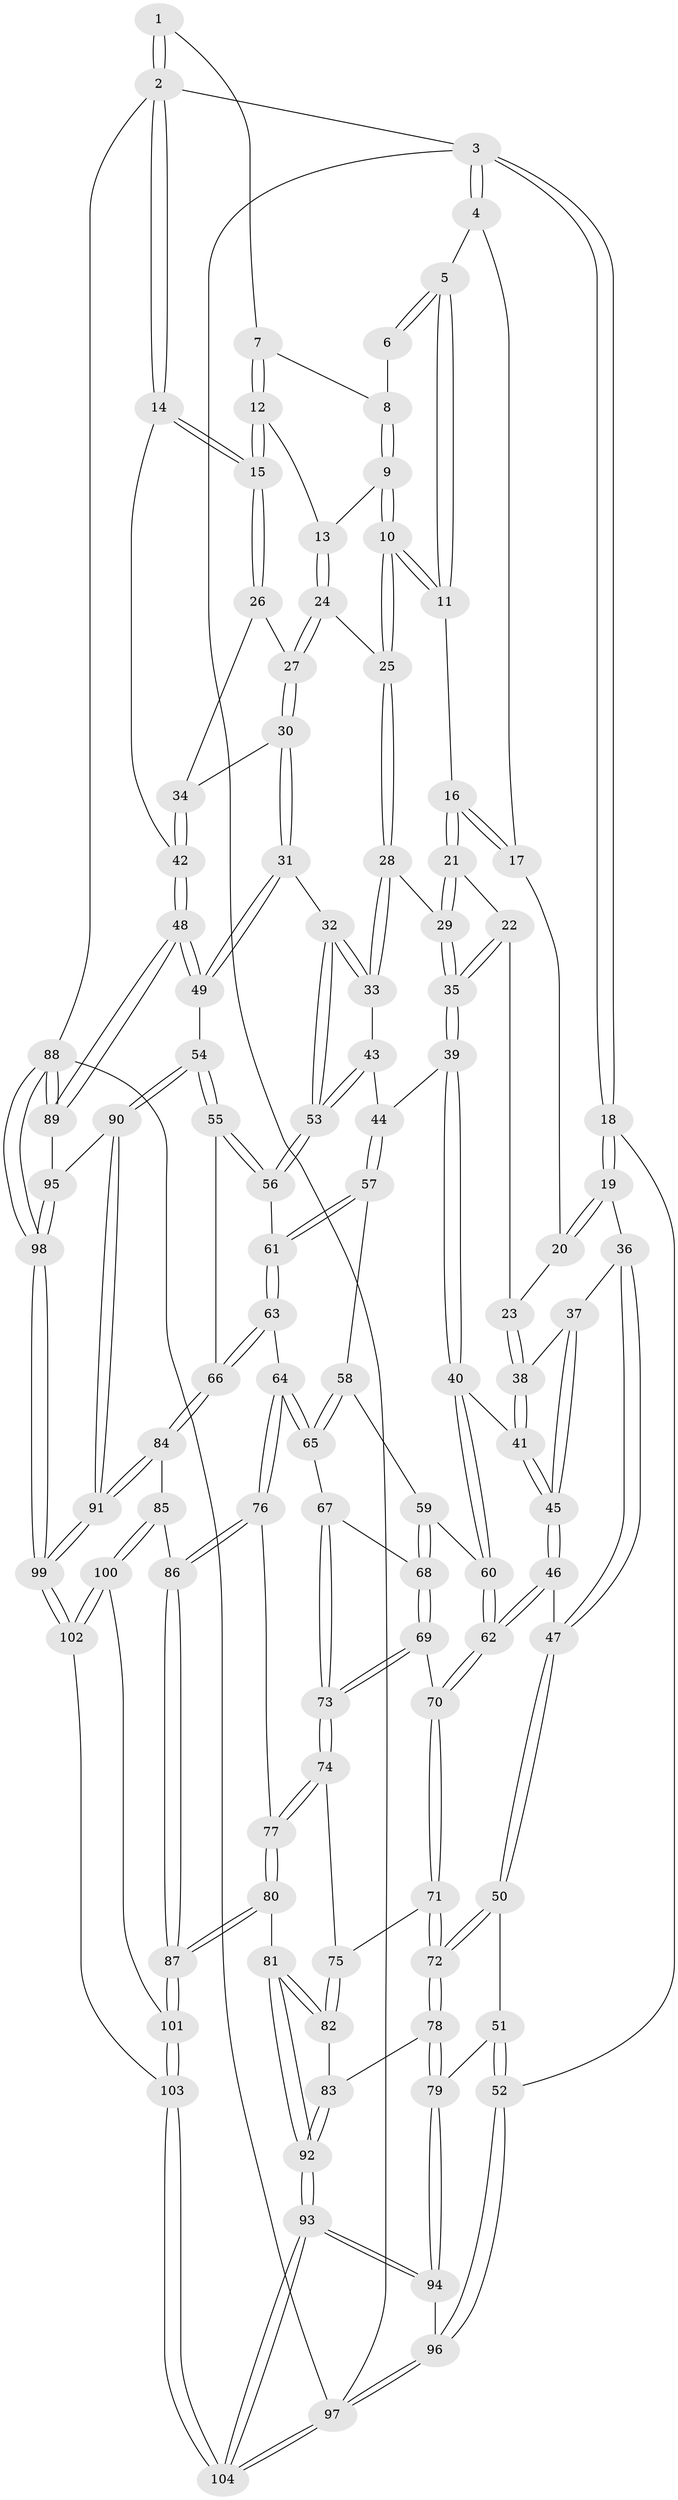 // Generated by graph-tools (version 1.1) at 2025/51/03/09/25 03:51:09]
// undirected, 104 vertices, 257 edges
graph export_dot {
graph [start="1"]
  node [color=gray90,style=filled];
  1 [pos="+0.916709310458506+0"];
  2 [pos="+1+0"];
  3 [pos="+0+0"];
  4 [pos="+0.27006870490392004+0"];
  5 [pos="+0.5471441015367668+0"];
  6 [pos="+0.5510812423532978+0"];
  7 [pos="+0.8371376478096672+0.04732479242947738"];
  8 [pos="+0.7000859236561252+0.020486428891426354"];
  9 [pos="+0.7017658361589653+0.12316979795030732"];
  10 [pos="+0.6228986748415707+0.1587534345241512"];
  11 [pos="+0.6075667736592412+0.15118549808213483"];
  12 [pos="+0.8373566172752411+0.06483657784992274"];
  13 [pos="+0.8067937409090611+0.11273157229314167"];
  14 [pos="+1+0.17500389550861456"];
  15 [pos="+1+0.18729243750744948"];
  16 [pos="+0.5349522557817056+0.17394625520376666"];
  17 [pos="+0.26913714763334134+0"];
  18 [pos="+0+0.2743299377889993"];
  19 [pos="+0+0.26525246168313354"];
  20 [pos="+0.26541345045233516+0"];
  21 [pos="+0.5020743682514518+0.20235352394216513"];
  22 [pos="+0.2777747845661695+0.20848773783476524"];
  23 [pos="+0.25729808896065165+0.1993887671440139"];
  24 [pos="+0.8330189059631402+0.2365497282505627"];
  25 [pos="+0.6648894953593868+0.25585534625041334"];
  26 [pos="+0.9872106685706923+0.2357835893397466"];
  27 [pos="+0.8548415356930029+0.259233207798752"];
  28 [pos="+0.6546553781255247+0.313297760610131"];
  29 [pos="+0.5157506130820884+0.33824001009885796"];
  30 [pos="+0.8351288451740216+0.35291001621997414"];
  31 [pos="+0.7882751133253091+0.4273434070410216"];
  32 [pos="+0.7805655616993713+0.42724033414323964"];
  33 [pos="+0.6811191509353663+0.363589506778575"];
  34 [pos="+0.939110400206002+0.3742837005935339"];
  35 [pos="+0.46035394951016934+0.40884347532028525"];
  36 [pos="+0.029035730284400107+0.2815080475169322"];
  37 [pos="+0.053073238779211274+0.279696773402175"];
  38 [pos="+0.20235685498735884+0.25274870893138046"];
  39 [pos="+0.4604127852145062+0.4239015945359178"];
  40 [pos="+0.36304333436894726+0.4859346749323295"];
  41 [pos="+0.2286670628641116+0.403581198705114"];
  42 [pos="+1+0.5811056677450654"];
  43 [pos="+0.5726129214642116+0.46725522280762793"];
  44 [pos="+0.5156714480929896+0.4729101936842373"];
  45 [pos="+0.15131009756261365+0.5359469042280891"];
  46 [pos="+0.14312961617768763+0.5562194131759116"];
  47 [pos="+0.09984418100237127+0.5773328607478009"];
  48 [pos="+1+0.6221828082762157"];
  49 [pos="+0.9615699074818869+0.6241854894813681"];
  50 [pos="+0.042330310487787945+0.6214748118838681"];
  51 [pos="+0.03293183683056155+0.6240020930246917"];
  52 [pos="+0+0.6415576455503446"];
  53 [pos="+0.6781794161627125+0.526781680565813"];
  54 [pos="+0.7674224288969637+0.7397014813458299"];
  55 [pos="+0.7145228256411021+0.7283436242693931"];
  56 [pos="+0.6761401407230357+0.5557396697258727"];
  57 [pos="+0.5215587224223884+0.5503565940138324"];
  58 [pos="+0.4507003786880806+0.5971972688857298"];
  59 [pos="+0.4111584384833294+0.5986910873307477"];
  60 [pos="+0.3363275276040753+0.5757192623767587"];
  61 [pos="+0.5361457550288897+0.5718206318577347"];
  62 [pos="+0.30451500295775336+0.6078121434115297"];
  63 [pos="+0.5830367237071709+0.7180388925621883"];
  64 [pos="+0.5260481029872321+0.7218353510004568"];
  65 [pos="+0.48423570618135936+0.690559433542406"];
  66 [pos="+0.6388174236735784+0.7439400655356729"];
  67 [pos="+0.44785838852905885+0.6794827204064867"];
  68 [pos="+0.43392117846173817+0.6694741142360223"];
  69 [pos="+0.3294201778164192+0.6646275210396521"];
  70 [pos="+0.30722175334266183+0.6373307284893105"];
  71 [pos="+0.21295693586463255+0.7552045230892558"];
  72 [pos="+0.212524469797579+0.7554874497750221"];
  73 [pos="+0.36051402136563604+0.7280677280571016"];
  74 [pos="+0.3698208719806214+0.7646753251857239"];
  75 [pos="+0.35316988958858825+0.7758284121992257"];
  76 [pos="+0.4376483897892476+0.7811261001922548"];
  77 [pos="+0.3808250398699303+0.7693718337781168"];
  78 [pos="+0.20753499251962942+0.792674142986986"];
  79 [pos="+0.12553707259293126+0.8561643090238822"];
  80 [pos="+0.3778962497322546+0.9174557730203001"];
  81 [pos="+0.3749132736082227+0.9166314247086313"];
  82 [pos="+0.31314788231543084+0.8409623349381614"];
  83 [pos="+0.26063039977536817+0.846775983036703"];
  84 [pos="+0.5748768247622217+0.8881706954670389"];
  85 [pos="+0.5594649052486098+0.8963761201615393"];
  86 [pos="+0.44879113871185117+0.8519034489180458"];
  87 [pos="+0.3850490011207761+0.9209286635773591"];
  88 [pos="+1+1"];
  89 [pos="+1+0.6767753582118198"];
  90 [pos="+0.7768525653454378+0.7803157625268281"];
  91 [pos="+0.7634315560691635+1"];
  92 [pos="+0.24233815237940526+0.9559931943796811"];
  93 [pos="+0.17593292299048077+1"];
  94 [pos="+0.11147386948352771+0.8809596148526432"];
  95 [pos="+0.9285968709563807+0.9049702725303861"];
  96 [pos="+0+0.8144744350021504"];
  97 [pos="+0+1"];
  98 [pos="+0.901086599793114+1"];
  99 [pos="+0.8242643296430808+1"];
  100 [pos="+0.5309692604155969+0.9380846100459277"];
  101 [pos="+0.39582405856447994+0.9416177325753428"];
  102 [pos="+0.49302487983213494+1"];
  103 [pos="+0.40456601075886817+1"];
  104 [pos="+0.1428808878385936+1"];
  1 -- 2;
  1 -- 2;
  1 -- 7;
  2 -- 3;
  2 -- 14;
  2 -- 14;
  2 -- 88;
  3 -- 4;
  3 -- 4;
  3 -- 18;
  3 -- 18;
  3 -- 97;
  4 -- 5;
  4 -- 17;
  5 -- 6;
  5 -- 6;
  5 -- 11;
  5 -- 11;
  6 -- 8;
  7 -- 8;
  7 -- 12;
  7 -- 12;
  8 -- 9;
  8 -- 9;
  9 -- 10;
  9 -- 10;
  9 -- 13;
  10 -- 11;
  10 -- 11;
  10 -- 25;
  10 -- 25;
  11 -- 16;
  12 -- 13;
  12 -- 15;
  12 -- 15;
  13 -- 24;
  13 -- 24;
  14 -- 15;
  14 -- 15;
  14 -- 42;
  15 -- 26;
  15 -- 26;
  16 -- 17;
  16 -- 17;
  16 -- 21;
  16 -- 21;
  17 -- 20;
  18 -- 19;
  18 -- 19;
  18 -- 52;
  19 -- 20;
  19 -- 20;
  19 -- 36;
  20 -- 23;
  21 -- 22;
  21 -- 29;
  21 -- 29;
  22 -- 23;
  22 -- 35;
  22 -- 35;
  23 -- 38;
  23 -- 38;
  24 -- 25;
  24 -- 27;
  24 -- 27;
  25 -- 28;
  25 -- 28;
  26 -- 27;
  26 -- 34;
  27 -- 30;
  27 -- 30;
  28 -- 29;
  28 -- 33;
  28 -- 33;
  29 -- 35;
  29 -- 35;
  30 -- 31;
  30 -- 31;
  30 -- 34;
  31 -- 32;
  31 -- 49;
  31 -- 49;
  32 -- 33;
  32 -- 33;
  32 -- 53;
  32 -- 53;
  33 -- 43;
  34 -- 42;
  34 -- 42;
  35 -- 39;
  35 -- 39;
  36 -- 37;
  36 -- 47;
  36 -- 47;
  37 -- 38;
  37 -- 45;
  37 -- 45;
  38 -- 41;
  38 -- 41;
  39 -- 40;
  39 -- 40;
  39 -- 44;
  40 -- 41;
  40 -- 60;
  40 -- 60;
  41 -- 45;
  41 -- 45;
  42 -- 48;
  42 -- 48;
  43 -- 44;
  43 -- 53;
  43 -- 53;
  44 -- 57;
  44 -- 57;
  45 -- 46;
  45 -- 46;
  46 -- 47;
  46 -- 62;
  46 -- 62;
  47 -- 50;
  47 -- 50;
  48 -- 49;
  48 -- 49;
  48 -- 89;
  48 -- 89;
  49 -- 54;
  50 -- 51;
  50 -- 72;
  50 -- 72;
  51 -- 52;
  51 -- 52;
  51 -- 79;
  52 -- 96;
  52 -- 96;
  53 -- 56;
  53 -- 56;
  54 -- 55;
  54 -- 55;
  54 -- 90;
  54 -- 90;
  55 -- 56;
  55 -- 56;
  55 -- 66;
  56 -- 61;
  57 -- 58;
  57 -- 61;
  57 -- 61;
  58 -- 59;
  58 -- 65;
  58 -- 65;
  59 -- 60;
  59 -- 68;
  59 -- 68;
  60 -- 62;
  60 -- 62;
  61 -- 63;
  61 -- 63;
  62 -- 70;
  62 -- 70;
  63 -- 64;
  63 -- 66;
  63 -- 66;
  64 -- 65;
  64 -- 65;
  64 -- 76;
  64 -- 76;
  65 -- 67;
  66 -- 84;
  66 -- 84;
  67 -- 68;
  67 -- 73;
  67 -- 73;
  68 -- 69;
  68 -- 69;
  69 -- 70;
  69 -- 73;
  69 -- 73;
  70 -- 71;
  70 -- 71;
  71 -- 72;
  71 -- 72;
  71 -- 75;
  72 -- 78;
  72 -- 78;
  73 -- 74;
  73 -- 74;
  74 -- 75;
  74 -- 77;
  74 -- 77;
  75 -- 82;
  75 -- 82;
  76 -- 77;
  76 -- 86;
  76 -- 86;
  77 -- 80;
  77 -- 80;
  78 -- 79;
  78 -- 79;
  78 -- 83;
  79 -- 94;
  79 -- 94;
  80 -- 81;
  80 -- 87;
  80 -- 87;
  81 -- 82;
  81 -- 82;
  81 -- 92;
  81 -- 92;
  82 -- 83;
  83 -- 92;
  83 -- 92;
  84 -- 85;
  84 -- 91;
  84 -- 91;
  85 -- 86;
  85 -- 100;
  85 -- 100;
  86 -- 87;
  86 -- 87;
  87 -- 101;
  87 -- 101;
  88 -- 89;
  88 -- 89;
  88 -- 98;
  88 -- 98;
  88 -- 97;
  89 -- 95;
  90 -- 91;
  90 -- 91;
  90 -- 95;
  91 -- 99;
  91 -- 99;
  92 -- 93;
  92 -- 93;
  93 -- 94;
  93 -- 94;
  93 -- 104;
  93 -- 104;
  94 -- 96;
  95 -- 98;
  95 -- 98;
  96 -- 97;
  96 -- 97;
  97 -- 104;
  97 -- 104;
  98 -- 99;
  98 -- 99;
  99 -- 102;
  99 -- 102;
  100 -- 101;
  100 -- 102;
  100 -- 102;
  101 -- 103;
  101 -- 103;
  102 -- 103;
  103 -- 104;
  103 -- 104;
}

